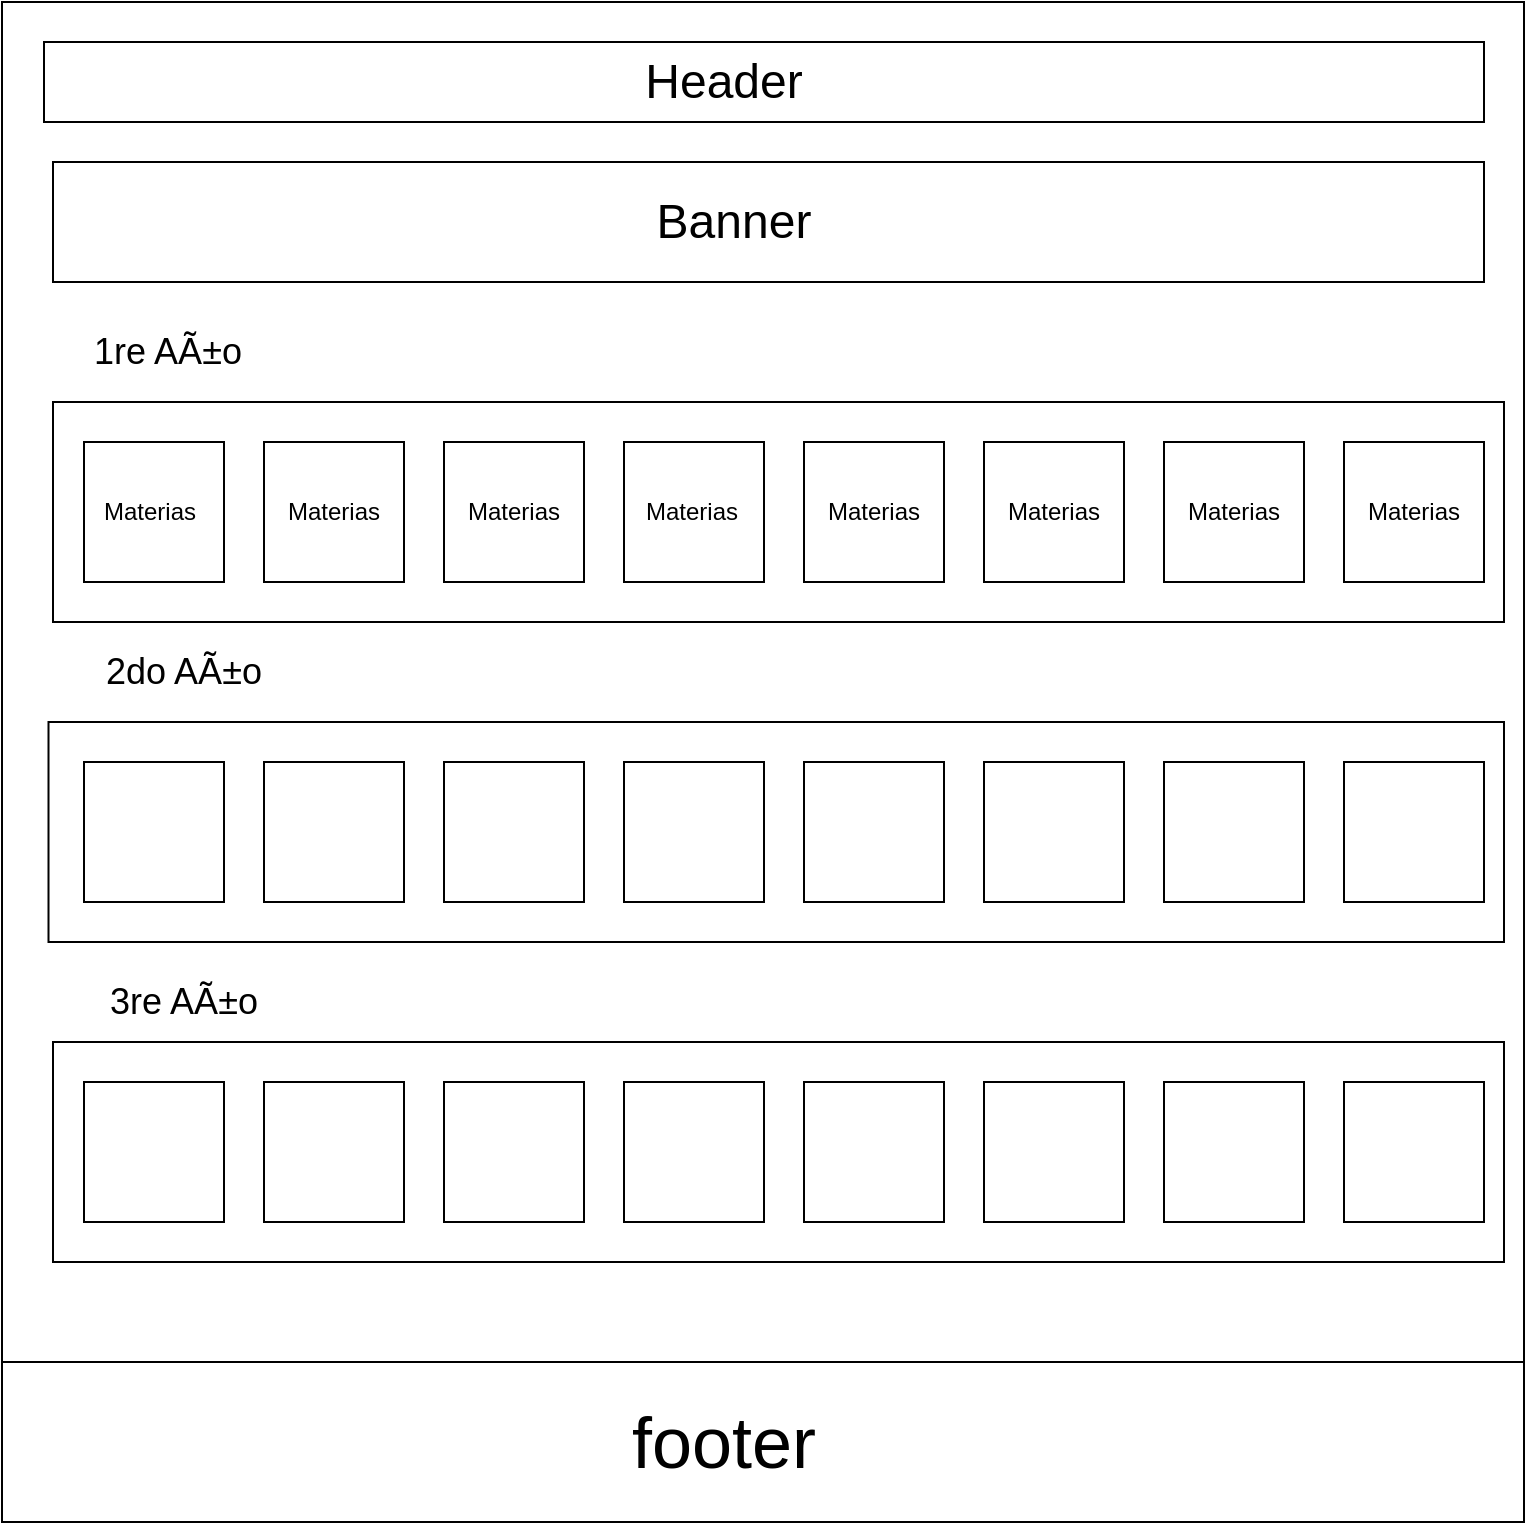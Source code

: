 <mxfile version="24.5.5" type="google" pages="2">
  <diagram name="PÃ¡gina-1" id="igSg1s8eQORkb_bbUewI">
    <mxGraphModel grid="1" page="1" gridSize="10" guides="1" tooltips="1" connect="1" arrows="1" fold="1" pageScale="1" pageWidth="827" pageHeight="1169" math="0" shadow="0">
      <root>
        <mxCell id="0" />
        <mxCell id="1" parent="0" />
        <mxCell id="GNgo8S55mk4ITXR8YuoM-2" value="" style="rounded=0;whiteSpace=wrap;html=1;" vertex="1" parent="1">
          <mxGeometry x="39" y="40" width="761" height="760" as="geometry" />
        </mxCell>
        <mxCell id="GNgo8S55mk4ITXR8YuoM-3" value="" style="rounded=0;whiteSpace=wrap;html=1;" vertex="1" parent="1">
          <mxGeometry x="60" y="60" width="720" height="40" as="geometry" />
        </mxCell>
        <mxCell id="GNgo8S55mk4ITXR8YuoM-4" value="" style="rounded=0;whiteSpace=wrap;html=1;" vertex="1" parent="1">
          <mxGeometry x="64.5" y="240" width="725.5" height="110" as="geometry" />
        </mxCell>
        <mxCell id="GNgo8S55mk4ITXR8YuoM-6" value="" style="whiteSpace=wrap;html=1;aspect=fixed;" vertex="1" parent="1">
          <mxGeometry x="80" y="260" width="70" height="70" as="geometry" />
        </mxCell>
        <mxCell id="GNgo8S55mk4ITXR8YuoM-7" value="" style="whiteSpace=wrap;html=1;aspect=fixed;" vertex="1" parent="1">
          <mxGeometry x="170" y="260" width="70" height="70" as="geometry" />
        </mxCell>
        <mxCell id="GNgo8S55mk4ITXR8YuoM-8" value="" style="whiteSpace=wrap;html=1;aspect=fixed;" vertex="1" parent="1">
          <mxGeometry x="260" y="260" width="70" height="70" as="geometry" />
        </mxCell>
        <mxCell id="GNgo8S55mk4ITXR8YuoM-9" value="" style="whiteSpace=wrap;html=1;aspect=fixed;" vertex="1" parent="1">
          <mxGeometry x="350" y="260" width="70" height="70" as="geometry" />
        </mxCell>
        <mxCell id="GNgo8S55mk4ITXR8YuoM-10" value="" style="whiteSpace=wrap;html=1;aspect=fixed;" vertex="1" parent="1">
          <mxGeometry x="440" y="260" width="70" height="70" as="geometry" />
        </mxCell>
        <mxCell id="GNgo8S55mk4ITXR8YuoM-11" value="" style="whiteSpace=wrap;html=1;aspect=fixed;" vertex="1" parent="1">
          <mxGeometry x="530" y="260" width="70" height="70" as="geometry" />
        </mxCell>
        <mxCell id="GNgo8S55mk4ITXR8YuoM-12" value="" style="whiteSpace=wrap;html=1;aspect=fixed;" vertex="1" parent="1">
          <mxGeometry x="620" y="260" width="70" height="70" as="geometry" />
        </mxCell>
        <mxCell id="GNgo8S55mk4ITXR8YuoM-13" value="" style="whiteSpace=wrap;html=1;aspect=fixed;" vertex="1" parent="1">
          <mxGeometry x="710" y="260" width="70" height="70" as="geometry" />
        </mxCell>
        <mxCell id="TrshC3LRPrzzhQ7htqSY-2" value="" style="rounded=0;whiteSpace=wrap;html=1;" vertex="1" parent="1">
          <mxGeometry x="62.25" y="400" width="727.75" height="110" as="geometry" />
        </mxCell>
        <mxCell id="TrshC3LRPrzzhQ7htqSY-3" value="" style="rounded=0;whiteSpace=wrap;html=1;" vertex="1" parent="1">
          <mxGeometry x="64.5" y="560" width="725.5" height="110" as="geometry" />
        </mxCell>
        <mxCell id="TrshC3LRPrzzhQ7htqSY-5" value="" style="whiteSpace=wrap;html=1;aspect=fixed;" vertex="1" parent="1">
          <mxGeometry x="80" y="420" width="70" height="70" as="geometry" />
        </mxCell>
        <mxCell id="TrshC3LRPrzzhQ7htqSY-6" value="" style="whiteSpace=wrap;html=1;aspect=fixed;" vertex="1" parent="1">
          <mxGeometry x="170" y="420" width="70" height="70" as="geometry" />
        </mxCell>
        <mxCell id="TrshC3LRPrzzhQ7htqSY-7" value="" style="whiteSpace=wrap;html=1;aspect=fixed;" vertex="1" parent="1">
          <mxGeometry x="260" y="420" width="70" height="70" as="geometry" />
        </mxCell>
        <mxCell id="TrshC3LRPrzzhQ7htqSY-8" value="" style="whiteSpace=wrap;html=1;aspect=fixed;" vertex="1" parent="1">
          <mxGeometry x="350" y="420" width="70" height="70" as="geometry" />
        </mxCell>
        <mxCell id="TrshC3LRPrzzhQ7htqSY-10" value="" style="whiteSpace=wrap;html=1;aspect=fixed;" vertex="1" parent="1">
          <mxGeometry x="440" y="420" width="70" height="70" as="geometry" />
        </mxCell>
        <mxCell id="TrshC3LRPrzzhQ7htqSY-11" value="" style="whiteSpace=wrap;html=1;aspect=fixed;" vertex="1" parent="1">
          <mxGeometry x="530" y="420" width="70" height="70" as="geometry" />
        </mxCell>
        <mxCell id="TrshC3LRPrzzhQ7htqSY-12" value="" style="whiteSpace=wrap;html=1;aspect=fixed;" vertex="1" parent="1">
          <mxGeometry x="620" y="420" width="70" height="70" as="geometry" />
        </mxCell>
        <mxCell id="TrshC3LRPrzzhQ7htqSY-13" value="" style="whiteSpace=wrap;html=1;aspect=fixed;" vertex="1" parent="1">
          <mxGeometry x="710" y="420" width="70" height="70" as="geometry" />
        </mxCell>
        <mxCell id="TrshC3LRPrzzhQ7htqSY-14" value="" style="whiteSpace=wrap;html=1;aspect=fixed;" vertex="1" parent="1">
          <mxGeometry x="80" y="580" width="70" height="70" as="geometry" />
        </mxCell>
        <mxCell id="TrshC3LRPrzzhQ7htqSY-15" value="" style="whiteSpace=wrap;html=1;aspect=fixed;" vertex="1" parent="1">
          <mxGeometry x="170" y="580" width="70" height="70" as="geometry" />
        </mxCell>
        <mxCell id="TrshC3LRPrzzhQ7htqSY-16" value="" style="whiteSpace=wrap;html=1;aspect=fixed;" vertex="1" parent="1">
          <mxGeometry x="260" y="580" width="70" height="70" as="geometry" />
        </mxCell>
        <mxCell id="TrshC3LRPrzzhQ7htqSY-17" value="" style="whiteSpace=wrap;html=1;aspect=fixed;" vertex="1" parent="1">
          <mxGeometry x="350" y="580" width="70" height="70" as="geometry" />
        </mxCell>
        <mxCell id="TrshC3LRPrzzhQ7htqSY-18" value="" style="whiteSpace=wrap;html=1;aspect=fixed;" vertex="1" parent="1">
          <mxGeometry x="440" y="580" width="70" height="70" as="geometry" />
        </mxCell>
        <mxCell id="TrshC3LRPrzzhQ7htqSY-19" value="" style="whiteSpace=wrap;html=1;aspect=fixed;" vertex="1" parent="1">
          <mxGeometry x="530" y="580" width="70" height="70" as="geometry" />
        </mxCell>
        <mxCell id="TrshC3LRPrzzhQ7htqSY-20" value="" style="whiteSpace=wrap;html=1;aspect=fixed;" vertex="1" parent="1">
          <mxGeometry x="620" y="580" width="70" height="70" as="geometry" />
        </mxCell>
        <mxCell id="TrshC3LRPrzzhQ7htqSY-21" value="" style="whiteSpace=wrap;html=1;aspect=fixed;" vertex="1" parent="1">
          <mxGeometry x="710" y="580" width="70" height="70" as="geometry" />
        </mxCell>
        <mxCell id="TrshC3LRPrzzhQ7htqSY-22" value="&lt;font style=&quot;font-size: 18px;&quot;&gt;1re AÃ±o&lt;/font&gt;" style="text;html=1;align=center;verticalAlign=middle;whiteSpace=wrap;rounded=0;" vertex="1" parent="1">
          <mxGeometry x="62.25" y="190" width="120" height="50" as="geometry" />
        </mxCell>
        <mxCell id="TrshC3LRPrzzhQ7htqSY-23" value="&lt;font style=&quot;font-size: 18px;&quot;&gt;2do AÃ±o&lt;/font&gt;" style="text;html=1;align=center;verticalAlign=middle;whiteSpace=wrap;rounded=0;" vertex="1" parent="1">
          <mxGeometry x="80" y="350" width="100" height="50" as="geometry" />
        </mxCell>
        <mxCell id="TrshC3LRPrzzhQ7htqSY-24" value="&lt;font style=&quot;font-size: 18px;&quot;&gt;3re AÃ±o&lt;/font&gt;" style="text;html=1;align=center;verticalAlign=middle;whiteSpace=wrap;rounded=0;" vertex="1" parent="1">
          <mxGeometry x="91.12" y="520" width="77.75" height="40" as="geometry" />
        </mxCell>
        <mxCell id="TrshC3LRPrzzhQ7htqSY-25" value="Materias" style="text;html=1;align=center;verticalAlign=middle;whiteSpace=wrap;rounded=0;" vertex="1" parent="1">
          <mxGeometry x="83.38" y="280" width="60" height="30" as="geometry" />
        </mxCell>
        <mxCell id="TrshC3LRPrzzhQ7htqSY-26" value="Materias" style="text;html=1;align=center;verticalAlign=middle;whiteSpace=wrap;rounded=0;" vertex="1" parent="1">
          <mxGeometry x="175" y="280" width="60" height="30" as="geometry" />
        </mxCell>
        <mxCell id="TrshC3LRPrzzhQ7htqSY-27" value="Materias" style="text;html=1;align=center;verticalAlign=middle;whiteSpace=wrap;rounded=0;" vertex="1" parent="1">
          <mxGeometry x="265" y="280" width="60" height="30" as="geometry" />
        </mxCell>
        <mxCell id="ACCmk23lGkERLCAL5dX8-2" value="Materias" style="text;html=1;align=center;verticalAlign=middle;whiteSpace=wrap;rounded=0;" vertex="1" parent="1">
          <mxGeometry x="353.5" y="280" width="60" height="30" as="geometry" />
        </mxCell>
        <mxCell id="ACCmk23lGkERLCAL5dX8-4" value="Materias" style="text;html=1;align=center;verticalAlign=middle;whiteSpace=wrap;rounded=0;" vertex="1" parent="1">
          <mxGeometry x="445" y="280" width="60" height="30" as="geometry" />
        </mxCell>
        <mxCell id="ACCmk23lGkERLCAL5dX8-5" value="Materias" style="text;html=1;align=center;verticalAlign=middle;whiteSpace=wrap;rounded=0;" vertex="1" parent="1">
          <mxGeometry x="535" y="280" width="60" height="30" as="geometry" />
        </mxCell>
        <mxCell id="ACCmk23lGkERLCAL5dX8-6" value="" style="rounded=0;whiteSpace=wrap;html=1;" vertex="1" parent="1">
          <mxGeometry x="64.5" y="120" width="715.5" height="60" as="geometry" />
        </mxCell>
        <mxCell id="ACCmk23lGkERLCAL5dX8-7" value="Materias" style="text;html=1;align=center;verticalAlign=middle;whiteSpace=wrap;rounded=0;" vertex="1" parent="1">
          <mxGeometry x="625" y="280" width="60" height="30" as="geometry" />
        </mxCell>
        <mxCell id="ACCmk23lGkERLCAL5dX8-8" value="Materias" style="text;html=1;align=center;verticalAlign=middle;whiteSpace=wrap;rounded=0;" vertex="1" parent="1">
          <mxGeometry x="715" y="280" width="60" height="30" as="geometry" />
        </mxCell>
        <mxCell id="ACCmk23lGkERLCAL5dX8-9" value="&lt;font style=&quot;font-size: 24px;&quot;&gt;Banner&lt;/font&gt;" style="text;html=1;align=center;verticalAlign=middle;whiteSpace=wrap;rounded=0;" vertex="1" parent="1">
          <mxGeometry x="280" y="130" width="250" height="40" as="geometry" />
        </mxCell>
        <mxCell id="ACCmk23lGkERLCAL5dX8-10" value="&lt;font style=&quot;font-size: 24px;&quot;&gt;Header&lt;/font&gt;" style="text;html=1;align=center;verticalAlign=middle;whiteSpace=wrap;rounded=0;" vertex="1" parent="1">
          <mxGeometry x="370" y="65" width="60" height="30" as="geometry" />
        </mxCell>
        <mxCell id="ACCmk23lGkERLCAL5dX8-12" value="" style="rounded=0;whiteSpace=wrap;html=1;" vertex="1" parent="1">
          <mxGeometry x="39" y="720" width="761" height="80" as="geometry" />
        </mxCell>
        <mxCell id="ACCmk23lGkERLCAL5dX8-13" value="&lt;font style=&quot;font-size: 36px;&quot;&gt;footer&lt;/font&gt;" style="text;html=1;align=center;verticalAlign=middle;whiteSpace=wrap;rounded=0;" vertex="1" parent="1">
          <mxGeometry x="240" y="720" width="320" height="80" as="geometry" />
        </mxCell>
      </root>
    </mxGraphModel>
  </diagram>
  <diagram id="MX1opFnVhzMRX0uoygo0" name="PÃ¡gina-2">
    <mxGraphModel grid="1" page="1" gridSize="10" guides="1" tooltips="1" connect="1" arrows="1" fold="1" pageScale="1" pageWidth="827" pageHeight="1169" math="0" shadow="0">
      <root>
        <mxCell id="0" />
        <mxCell id="1" parent="0" />
        <mxCell id="5PrlJCgS-AZTygo1XCYj-1" value="" style="whiteSpace=wrap;html=1;aspect=fixed;" vertex="1" parent="1">
          <mxGeometry x="40" y="40" width="760" height="760" as="geometry" />
        </mxCell>
        <mxCell id="5PrlJCgS-AZTygo1XCYj-2" value="" style="rounded=0;whiteSpace=wrap;html=1;" vertex="1" parent="1">
          <mxGeometry x="60" y="60" width="710" height="60" as="geometry" />
        </mxCell>
        <mxCell id="5PrlJCgS-AZTygo1XCYj-3" value="" style="rounded=0;whiteSpace=wrap;html=1;" vertex="1" parent="1">
          <mxGeometry x="60" y="120" width="710" height="30" as="geometry" />
        </mxCell>
        <mxCell id="5PrlJCgS-AZTygo1XCYj-4" value="" style="whiteSpace=wrap;html=1;aspect=fixed;" vertex="1" parent="1">
          <mxGeometry x="70" y="70" width="40" height="40" as="geometry" />
        </mxCell>
        <mxCell id="5PrlJCgS-AZTygo1XCYj-5" value="logo" style="text;html=1;align=center;verticalAlign=middle;whiteSpace=wrap;rounded=0;" vertex="1" parent="1">
          <mxGeometry x="60" y="75" width="60" height="30" as="geometry" />
        </mxCell>
        <mxCell id="5PrlJCgS-AZTygo1XCYj-7" value="" style="rounded=0;whiteSpace=wrap;html=1;" vertex="1" parent="1">
          <mxGeometry x="680" y="65" width="90" height="40" as="geometry" />
        </mxCell>
        <mxCell id="5PrlJCgS-AZTygo1XCYj-8" value="" style="rounded=0;whiteSpace=wrap;html=1;" vertex="1" parent="1">
          <mxGeometry x="590" y="65" width="90" height="40" as="geometry" />
        </mxCell>
        <mxCell id="5PrlJCgS-AZTygo1XCYj-9" value="" style="rounded=0;whiteSpace=wrap;html=1;" vertex="1" parent="1">
          <mxGeometry x="500" y="65" width="90" height="40" as="geometry" />
        </mxCell>
        <mxCell id="5PrlJCgS-AZTygo1XCYj-10" value="Home" style="text;html=1;align=center;verticalAlign=middle;whiteSpace=wrap;rounded=0;" vertex="1" parent="1">
          <mxGeometry x="515" y="70" width="60" height="30" as="geometry" />
        </mxCell>
        <mxCell id="5PrlJCgS-AZTygo1XCYj-12" value="Perfil" style="text;html=1;align=center;verticalAlign=middle;whiteSpace=wrap;rounded=0;" vertex="1" parent="1">
          <mxGeometry x="605" y="70" width="60" height="30" as="geometry" />
        </mxCell>
        <mxCell id="5PrlJCgS-AZTygo1XCYj-13" value="About" style="text;html=1;align=center;verticalAlign=middle;whiteSpace=wrap;rounded=0;" vertex="1" parent="1">
          <mxGeometry x="695" y="70" width="60" height="30" as="geometry" />
        </mxCell>
        <mxCell id="5PrlJCgS-AZTygo1XCYj-14" value="" style="rounded=0;whiteSpace=wrap;html=1;" vertex="1" parent="1">
          <mxGeometry x="60" y="200" width="710" height="220" as="geometry" />
        </mxCell>
        <mxCell id="5PrlJCgS-AZTygo1XCYj-15" value="" style="rounded=0;whiteSpace=wrap;html=1;" vertex="1" parent="1">
          <mxGeometry x="60" y="420" width="710" height="220" as="geometry" />
        </mxCell>
        <mxCell id="5PrlJCgS-AZTygo1XCYj-16" value="" style="whiteSpace=wrap;html=1;aspect=fixed;" vertex="1" parent="1">
          <mxGeometry x="80" y="474.5" width="110" height="110" as="geometry" />
        </mxCell>
        <mxCell id="5PrlJCgS-AZTygo1XCYj-17" value="" style="whiteSpace=wrap;html=1;aspect=fixed;" vertex="1" parent="1">
          <mxGeometry x="220" y="475" width="110" height="110" as="geometry" />
        </mxCell>
        <mxCell id="5PrlJCgS-AZTygo1XCYj-18" value="" style="whiteSpace=wrap;html=1;aspect=fixed;" vertex="1" parent="1">
          <mxGeometry x="360" y="475" width="110" height="110" as="geometry" />
        </mxCell>
        <mxCell id="5PrlJCgS-AZTygo1XCYj-21" value="" style="whiteSpace=wrap;html=1;aspect=fixed;" vertex="1" parent="1">
          <mxGeometry x="500" y="475" width="110" height="110" as="geometry" />
        </mxCell>
        <mxCell id="5PrlJCgS-AZTygo1XCYj-22" value="" style="whiteSpace=wrap;html=1;aspect=fixed;" vertex="1" parent="1">
          <mxGeometry x="640" y="475" width="110" height="110" as="geometry" />
        </mxCell>
        <mxCell id="5PrlJCgS-AZTygo1XCYj-24" value="&lt;font style=&quot;font-size: 18px;&quot;&gt;AÃ±o X&lt;br&gt;&lt;/font&gt;" style="text;html=1;align=center;verticalAlign=middle;whiteSpace=wrap;rounded=0;" vertex="1" parent="1">
          <mxGeometry x="80" y="430" width="60" height="30" as="geometry" />
        </mxCell>
        <mxCell id="5PrlJCgS-AZTygo1XCYj-25" value="h1 &quot;Perfil&quot;" style="text;html=1;align=center;verticalAlign=middle;whiteSpace=wrap;rounded=0;" vertex="1" parent="1">
          <mxGeometry x="330" y="220" width="110" height="50" as="geometry" />
        </mxCell>
        <mxCell id="5PrlJCgS-AZTygo1XCYj-26" value="Parrafo &quot;Descripcion del&amp;nbsp; perfil&quot;" style="text;html=1;align=center;verticalAlign=middle;whiteSpace=wrap;rounded=0;" vertex="1" parent="1">
          <mxGeometry x="354" y="280" width="60" height="30" as="geometry" />
        </mxCell>
        <mxCell id="5PrlJCgS-AZTygo1XCYj-27" value="Lista &quot;responsabilidades del perfil" style="text;html=1;align=center;verticalAlign=middle;whiteSpace=wrap;rounded=0;" vertex="1" parent="1">
          <mxGeometry x="330" y="330" width="110" height="50" as="geometry" />
        </mxCell>
        <mxCell id="5PrlJCgS-AZTygo1XCYj-28" value="Materias" style="text;html=1;align=center;verticalAlign=middle;whiteSpace=wrap;rounded=0;" vertex="1" parent="1">
          <mxGeometry x="80" y="499.5" width="105" height="60" as="geometry" />
        </mxCell>
        <mxCell id="5PrlJCgS-AZTygo1XCYj-29" value="Materias" style="text;html=1;align=center;verticalAlign=middle;whiteSpace=wrap;rounded=0;" vertex="1" parent="1">
          <mxGeometry x="220" y="500" width="105" height="60" as="geometry" />
        </mxCell>
        <mxCell id="5PrlJCgS-AZTygo1XCYj-30" value="Materias" style="text;html=1;align=center;verticalAlign=middle;whiteSpace=wrap;rounded=0;" vertex="1" parent="1">
          <mxGeometry x="360" y="499.5" width="105" height="60" as="geometry" />
        </mxCell>
        <mxCell id="5PrlJCgS-AZTygo1XCYj-31" value="Materias" style="text;html=1;align=center;verticalAlign=middle;whiteSpace=wrap;rounded=0;" vertex="1" parent="1">
          <mxGeometry x="500" y="500" width="105" height="60" as="geometry" />
        </mxCell>
        <mxCell id="5PrlJCgS-AZTygo1XCYj-32" value="Materias" style="text;html=1;align=center;verticalAlign=middle;whiteSpace=wrap;rounded=0;" vertex="1" parent="1">
          <mxGeometry x="642.5" y="500" width="105" height="60" as="geometry" />
        </mxCell>
        <mxCell id="5PrlJCgS-AZTygo1XCYj-34" value="" style="rounded=0;whiteSpace=wrap;html=1;" vertex="1" parent="1">
          <mxGeometry x="60" y="660" width="710" height="60" as="geometry" />
        </mxCell>
        <mxCell id="5PrlJCgS-AZTygo1XCYj-35" value="&lt;font style=&quot;font-size: 18px;&quot;&gt;Complementarias&lt;/font&gt;" style="text;html=1;align=center;verticalAlign=middle;whiteSpace=wrap;rounded=0;" vertex="1" parent="1">
          <mxGeometry x="280" y="675" width="210" height="30" as="geometry" />
        </mxCell>
        <mxCell id="5PrlJCgS-AZTygo1XCYj-37" value="" style="rounded=0;whiteSpace=wrap;html=1;" vertex="1" parent="1">
          <mxGeometry x="40" y="740" width="760" height="60" as="geometry" />
        </mxCell>
        <mxCell id="5PrlJCgS-AZTygo1XCYj-38" value="&lt;font style=&quot;font-size: 18px;&quot;&gt;footer&lt;/font&gt;" style="text;html=1;align=center;verticalAlign=middle;whiteSpace=wrap;rounded=0;" vertex="1" parent="1">
          <mxGeometry x="354" y="755" width="60" height="30" as="geometry" />
        </mxCell>
      </root>
    </mxGraphModel>
  </diagram>
</mxfile>
